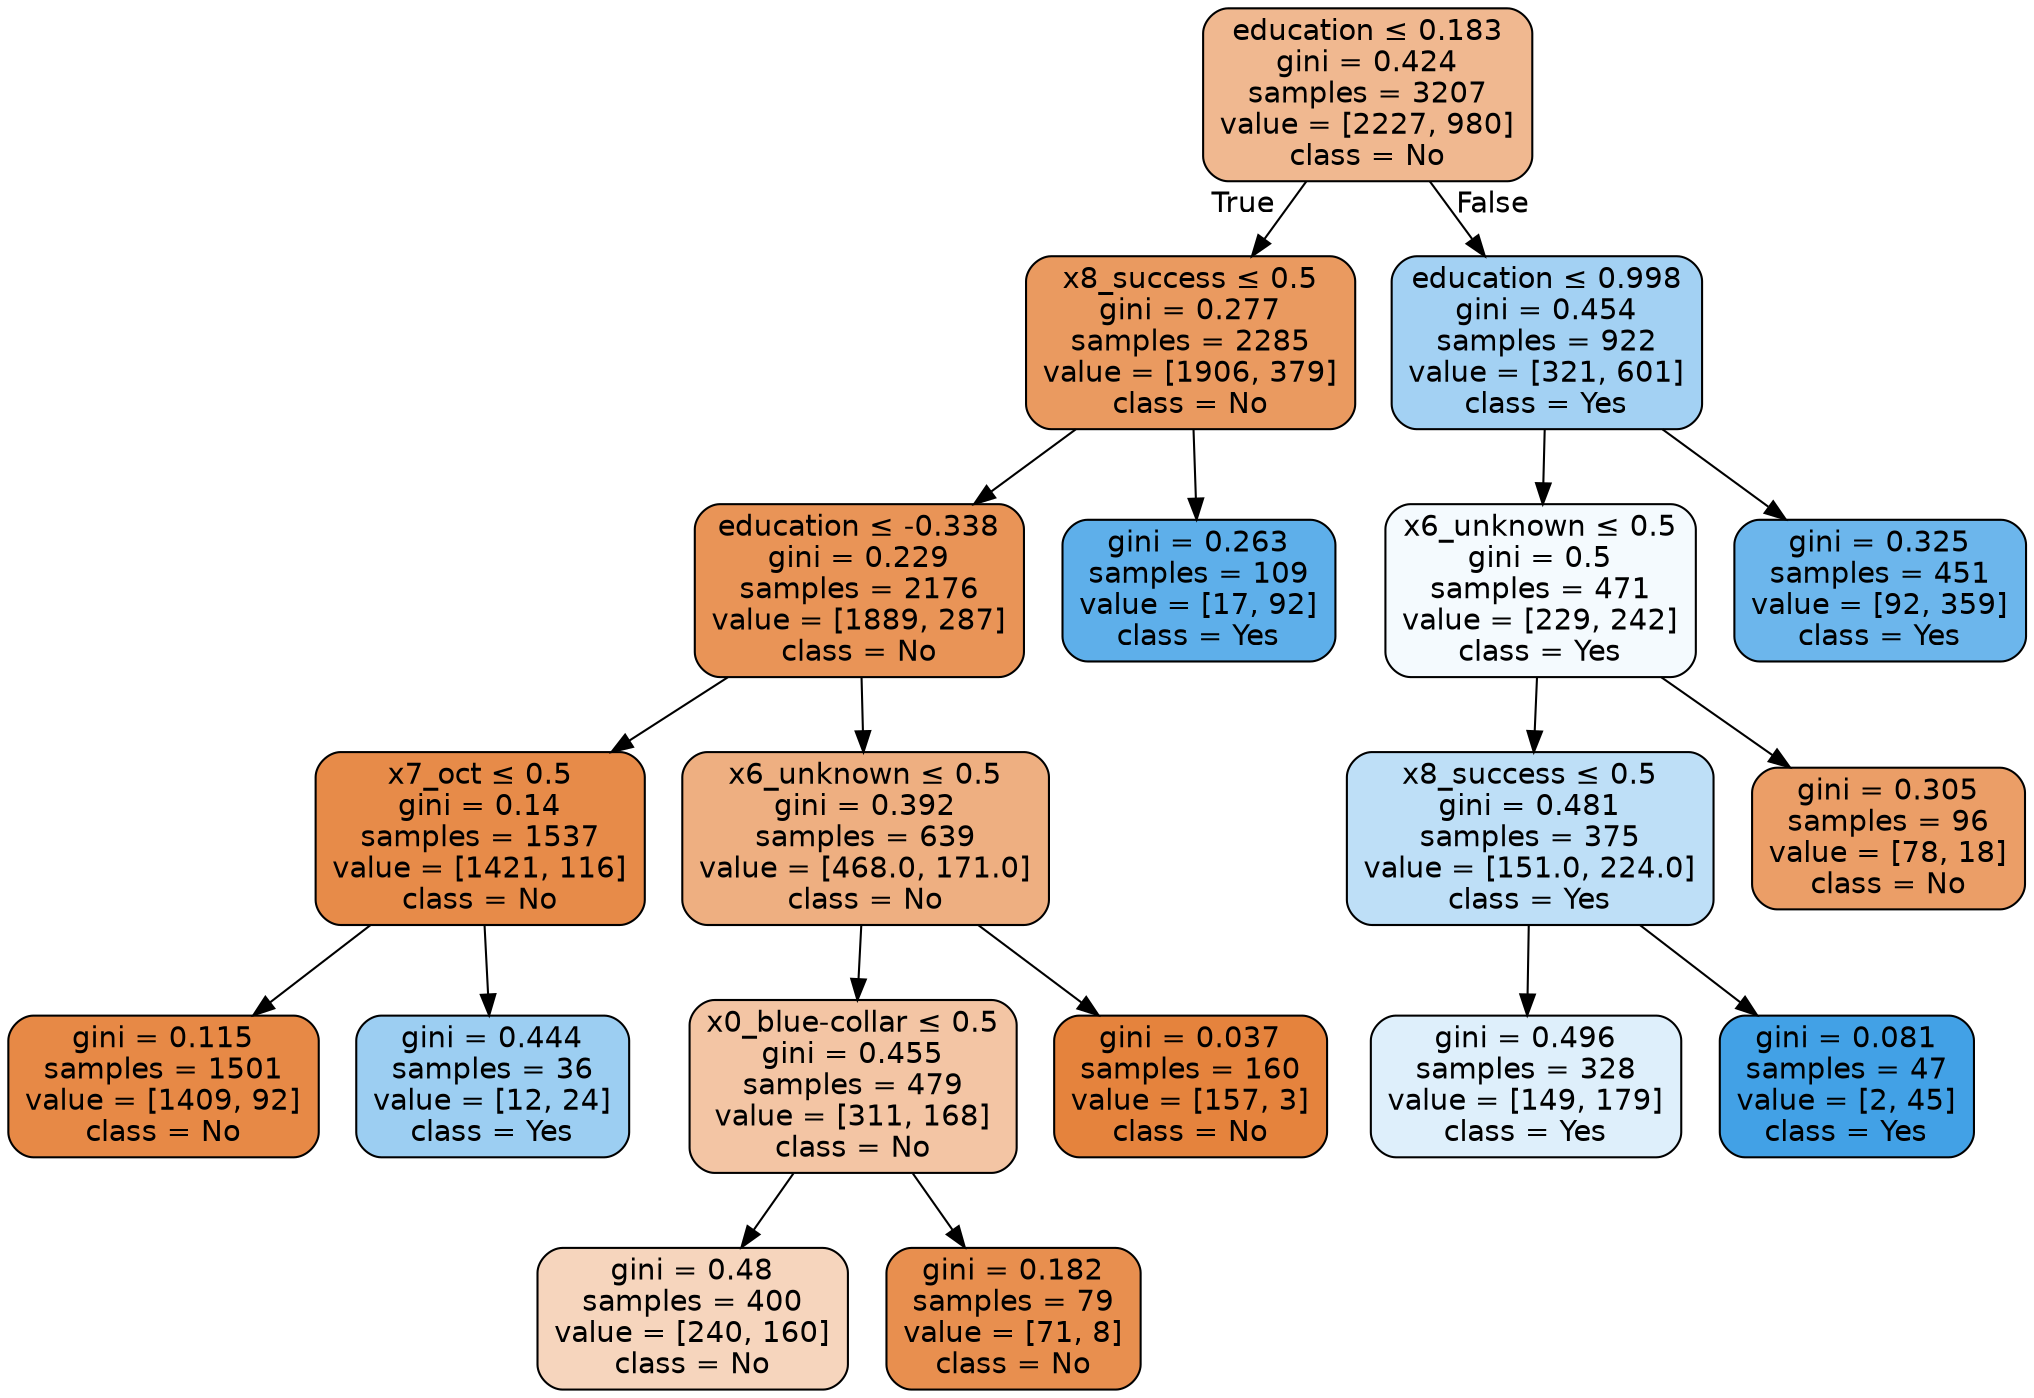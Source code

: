 digraph Tree {
node [shape=box, style="filled, rounded", color="black", fontname="helvetica"] ;
edge [fontname="helvetica"] ;
0 [label=<education &le; 0.183<br/>gini = 0.424<br/>samples = 3207<br/>value = [2227, 980]<br/>class = No>, fillcolor="#f0b890"] ;
1 [label=<x8_success &le; 0.5<br/>gini = 0.277<br/>samples = 2285<br/>value = [1906, 379]<br/>class = No>, fillcolor="#ea9a60"] ;
0 -> 1 [labeldistance=2.5, labelangle=45, headlabel="True"] ;
3 [label=<education &le; -0.338<br/>gini = 0.229<br/>samples = 2176<br/>value = [1889, 287]<br/>class = No>, fillcolor="#e99457"] ;
1 -> 3 ;
7 [label=<x7_oct &le; 0.5<br/>gini = 0.14<br/>samples = 1537<br/>value = [1421, 116]<br/>class = No>, fillcolor="#e78b49"] ;
3 -> 7 ;
11 [label=<gini = 0.115<br/>samples = 1501<br/>value = [1409, 92]<br/>class = No>, fillcolor="#e78946"] ;
7 -> 11 ;
12 [label=<gini = 0.444<br/>samples = 36<br/>value = [12, 24]<br/>class = Yes>, fillcolor="#9ccef2"] ;
7 -> 12 ;
8 [label=<x6_unknown &le; 0.5<br/>gini = 0.392<br/>samples = 639<br/>value = [468.0, 171.0]<br/>class = No>, fillcolor="#eeaf81"] ;
3 -> 8 ;
9 [label=<x0_blue-collar &le; 0.5<br/>gini = 0.455<br/>samples = 479<br/>value = [311, 168]<br/>class = No>, fillcolor="#f3c5a4"] ;
8 -> 9 ;
17 [label=<gini = 0.48<br/>samples = 400<br/>value = [240, 160]<br/>class = No>, fillcolor="#f6d5bd"] ;
9 -> 17 ;
18 [label=<gini = 0.182<br/>samples = 79<br/>value = [71, 8]<br/>class = No>, fillcolor="#e88f4f"] ;
9 -> 18 ;
10 [label=<gini = 0.037<br/>samples = 160<br/>value = [157, 3]<br/>class = No>, fillcolor="#e5833d"] ;
8 -> 10 ;
4 [label=<gini = 0.263<br/>samples = 109<br/>value = [17, 92]<br/>class = Yes>, fillcolor="#5eafea"] ;
1 -> 4 ;
2 [label=<education &le; 0.998<br/>gini = 0.454<br/>samples = 922<br/>value = [321, 601]<br/>class = Yes>, fillcolor="#a3d1f3"] ;
0 -> 2 [labeldistance=2.5, labelangle=-45, headlabel="False"] ;
5 [label=<x6_unknown &le; 0.5<br/>gini = 0.5<br/>samples = 471<br/>value = [229, 242]<br/>class = Yes>, fillcolor="#f4fafe"] ;
2 -> 5 ;
13 [label=<x8_success &le; 0.5<br/>gini = 0.481<br/>samples = 375<br/>value = [151.0, 224.0]<br/>class = Yes>, fillcolor="#bedff7"] ;
5 -> 13 ;
15 [label=<gini = 0.496<br/>samples = 328<br/>value = [149, 179]<br/>class = Yes>, fillcolor="#deeffb"] ;
13 -> 15 ;
16 [label=<gini = 0.081<br/>samples = 47<br/>value = [2, 45]<br/>class = Yes>, fillcolor="#42a1e6"] ;
13 -> 16 ;
14 [label=<gini = 0.305<br/>samples = 96<br/>value = [78, 18]<br/>class = No>, fillcolor="#eb9e67"] ;
5 -> 14 ;
6 [label=<gini = 0.325<br/>samples = 451<br/>value = [92, 359]<br/>class = Yes>, fillcolor="#6cb6ec"] ;
2 -> 6 ;
}